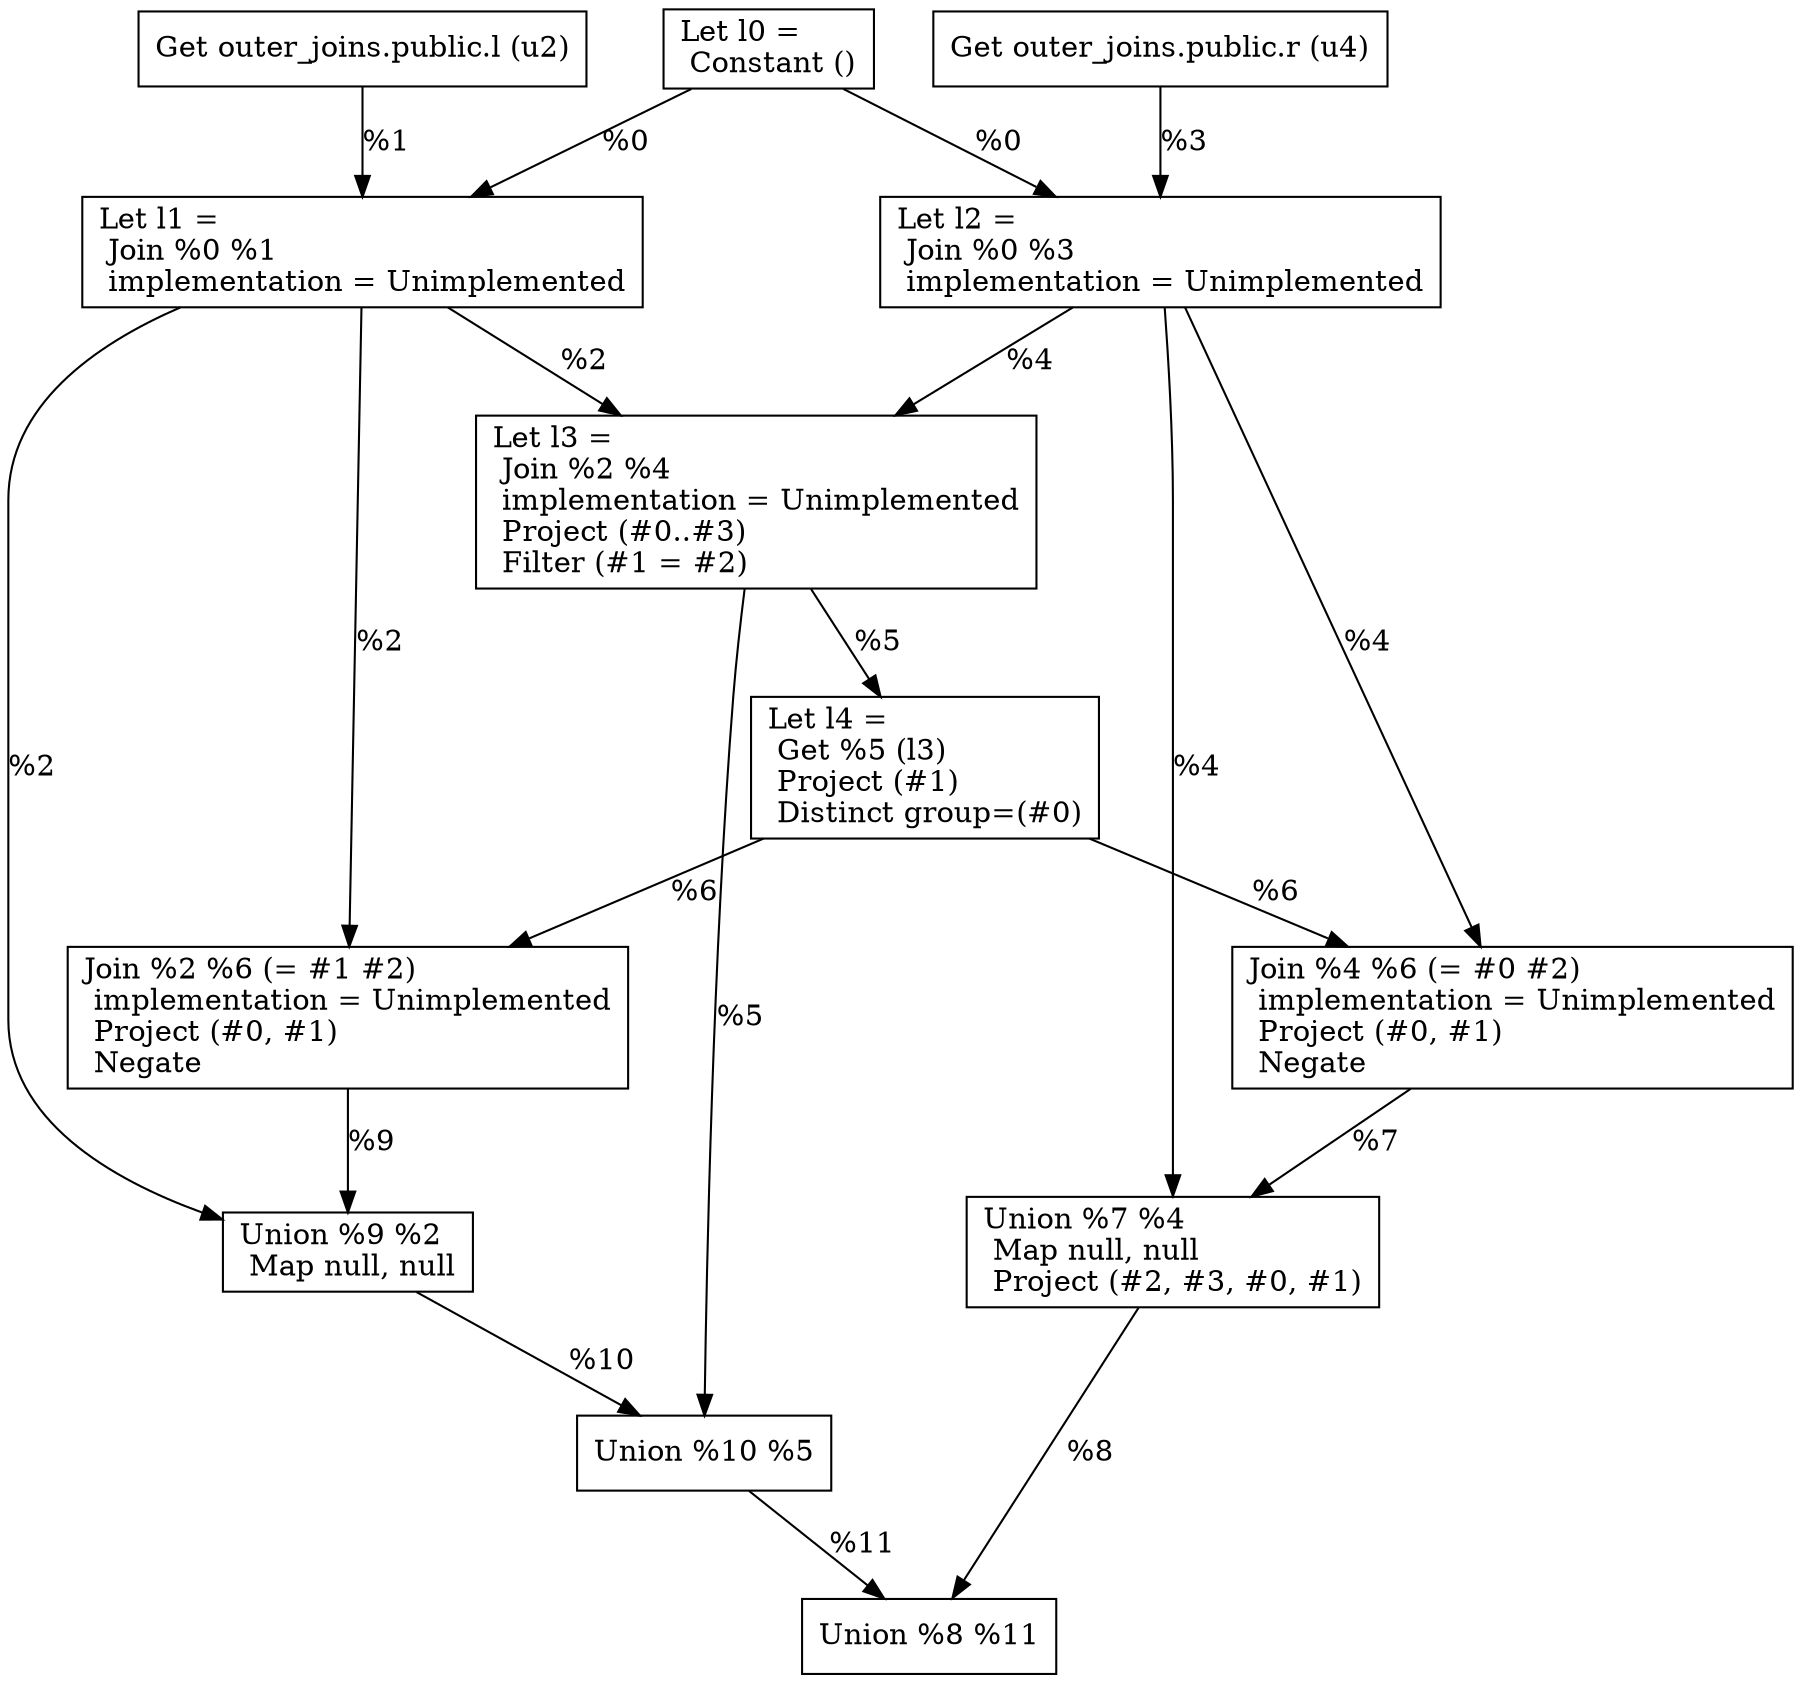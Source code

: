 digraph G {
    node0 [shape = record, label="Let l0 =\l Constant ()\l"]
    node1 [shape = record, label=" Get outer_joins.public.l (u2)\l"]
    node2 [shape = record, label="Let l1 =\l Join %0 %1\l  implementation = Unimplemented\l"]
    node3 [shape = record, label=" Get outer_joins.public.r (u4)\l"]
    node4 [shape = record, label="Let l2 =\l Join %0 %3\l  implementation = Unimplemented\l"]
    node5 [shape = record, label="Let l3 =\l Join %2 %4\l  implementation = Unimplemented\l Project (#0..#3)\l Filter (#1 = #2)\l"]
    node6 [shape = record, label="Let l4 =\l Get %5 (l3)\l Project (#1)\l Distinct group=(#0)\l"]
    node7 [shape = record, label=" Join %4 %6 (= #0 #2)\l  implementation = Unimplemented\l Project (#0, #1)\l Negate\l"]
    node8 [shape = record, label=" Union %7 %4\l Map null, null\l Project (#2, #3, #0, #1)\l"]
    node9 [shape = record, label=" Join %2 %6 (= #1 #2)\l  implementation = Unimplemented\l Project (#0, #1)\l Negate\l"]
    node10 [shape = record, label=" Union %9 %2\l Map null, null\l"]
    node11 [shape = record, label=" Union %10 %5\l"]
    node12 [shape = record, label=" Union %8 %11\l"]
    node4 -> node5 [label = "%4\l"]
    node8 -> node12 [label = "%8\l"]
    node3 -> node4 [label = "%3\l"]
    node2 -> node5 [label = "%2\l"]
    node2 -> node9 [label = "%2\l"]
    node4 -> node8 [label = "%4\l"]
    node11 -> node12 [label = "%11\l"]
    node9 -> node10 [label = "%9\l"]
    node2 -> node10 [label = "%2\l"]
    node10 -> node11 [label = "%10\l"]
    node5 -> node6 [label = "%5\l"]
    node0 -> node2 [label = "%0\l"]
    node0 -> node4 [label = "%0\l"]
    node6 -> node7 [label = "%6\l"]
    node7 -> node8 [label = "%7\l"]
    node1 -> node2 [label = "%1\l"]
    node5 -> node11 [label = "%5\l"]
    node6 -> node9 [label = "%6\l"]
    node4 -> node7 [label = "%4\l"]
}

